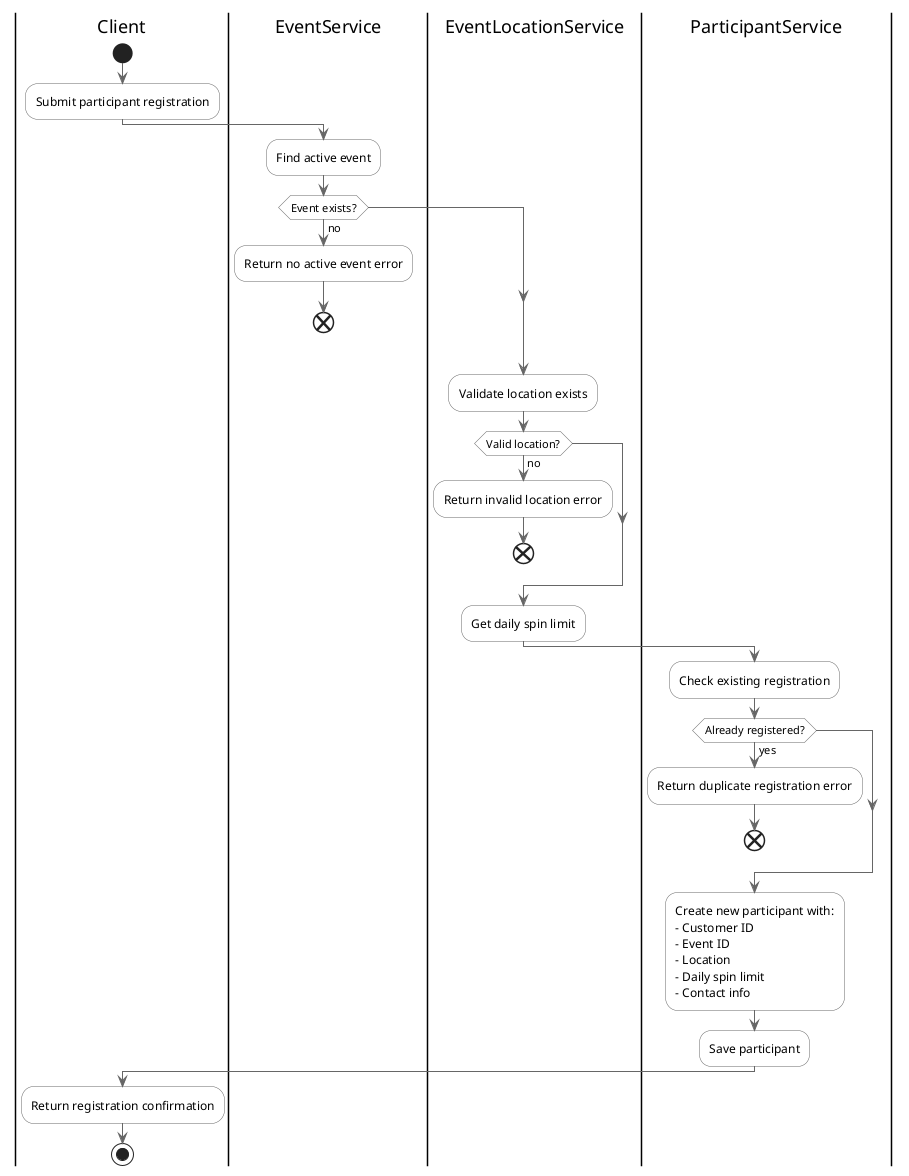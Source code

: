 @startuml Participant Registration Flow

' Style settings
skinparam {
    ArrowColor #666666
    BackgroundColor white
    ActivityBackgroundColor white
    ActivityBorderColor #666666
    ActivityDiamondBackgroundColor white
    ActivityDiamondBorderColor #666666
}

|Client|
start
:Submit participant registration;

|EventService|
:Find active event;
if (Event exists?) is (no) then
    :Return no active event error;
    end
endif

|EventLocationService|
:Validate location exists;
if (Valid location?) is (no) then
    :Return invalid location error;
    end
endif
:Get daily spin limit;

|ParticipantService|
:Check existing registration;
if (Already registered?) is (yes) then
    :Return duplicate registration error;
    end
endif

:Create new participant with:
- Customer ID
- Event ID
- Location
- Daily spin limit
- Contact info;

:Save participant;

|Client|
:Return registration confirmation;
stop

@enduml